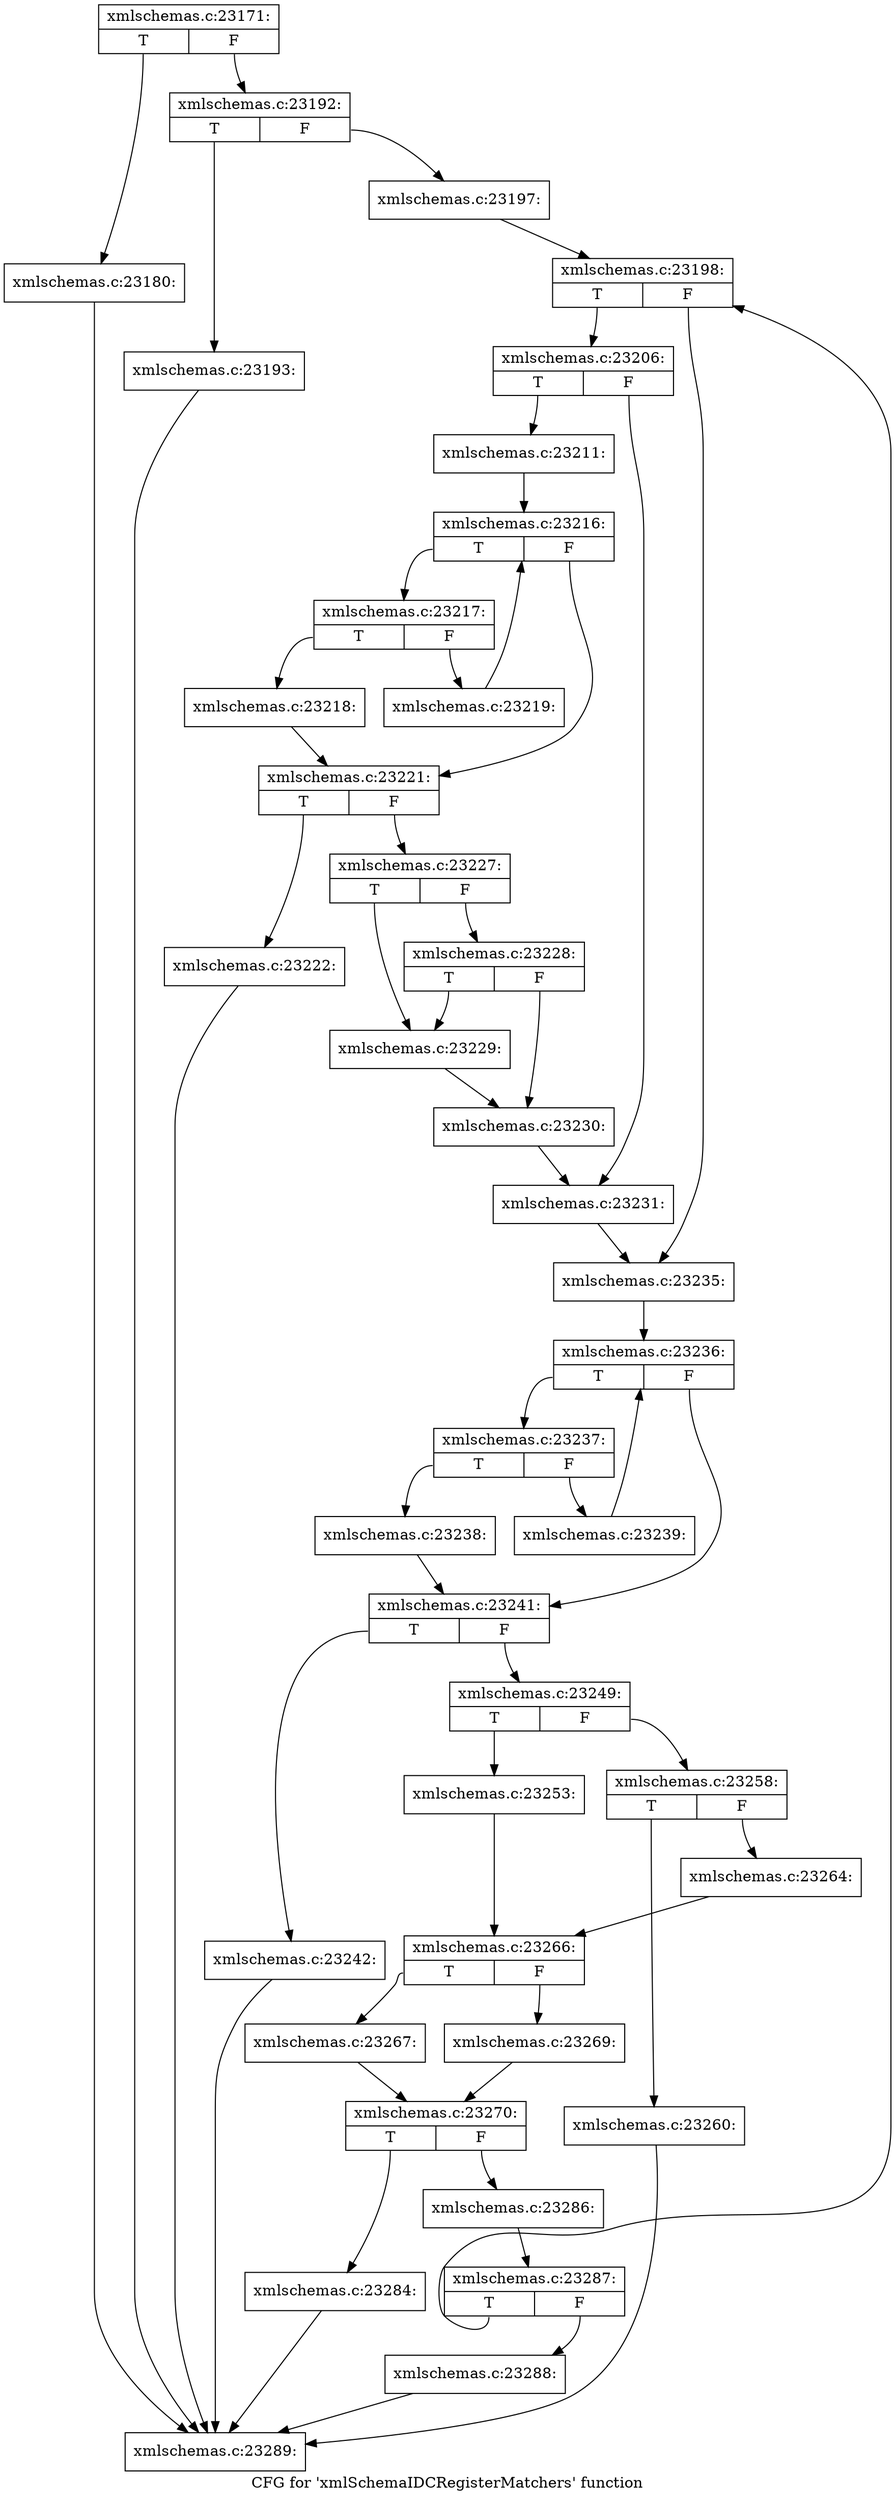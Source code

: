 digraph "CFG for 'xmlSchemaIDCRegisterMatchers' function" {
	label="CFG for 'xmlSchemaIDCRegisterMatchers' function";

	Node0x5521870 [shape=record,label="{xmlschemas.c:23171:|{<s0>T|<s1>F}}"];
	Node0x5521870:s0 -> Node0x552f960;
	Node0x5521870:s1 -> Node0x552f9b0;
	Node0x552f960 [shape=record,label="{xmlschemas.c:23180:}"];
	Node0x552f960 -> Node0x5521c90;
	Node0x552f9b0 [shape=record,label="{xmlschemas.c:23192:|{<s0>T|<s1>F}}"];
	Node0x552f9b0:s0 -> Node0x552fe40;
	Node0x552f9b0:s1 -> Node0x552fe90;
	Node0x552fe40 [shape=record,label="{xmlschemas.c:23193:}"];
	Node0x552fe40 -> Node0x5521c90;
	Node0x552fe90 [shape=record,label="{xmlschemas.c:23197:}"];
	Node0x552fe90 -> Node0x5530bd0;
	Node0x5530bd0 [shape=record,label="{xmlschemas.c:23198:|{<s0>T|<s1>F}}"];
	Node0x5530bd0:s0 -> Node0x5530f00;
	Node0x5530bd0:s1 -> Node0x5530f50;
	Node0x5530f00 [shape=record,label="{xmlschemas.c:23206:|{<s0>T|<s1>F}}"];
	Node0x5530f00:s0 -> Node0x5531740;
	Node0x5530f00:s1 -> Node0x5531790;
	Node0x5531740 [shape=record,label="{xmlschemas.c:23211:}"];
	Node0x5531740 -> Node0x5532090;
	Node0x5532090 [shape=record,label="{xmlschemas.c:23216:|{<s0>T|<s1>F}}"];
	Node0x5532090:s0 -> Node0x5532480;
	Node0x5532090:s1 -> Node0x55322b0;
	Node0x5532480 [shape=record,label="{xmlschemas.c:23217:|{<s0>T|<s1>F}}"];
	Node0x5532480:s0 -> Node0x5532640;
	Node0x5532480:s1 -> Node0x5532690;
	Node0x5532640 [shape=record,label="{xmlschemas.c:23218:}"];
	Node0x5532640 -> Node0x55322b0;
	Node0x5532690 [shape=record,label="{xmlschemas.c:23219:}"];
	Node0x5532690 -> Node0x5532090;
	Node0x55322b0 [shape=record,label="{xmlschemas.c:23221:|{<s0>T|<s1>F}}"];
	Node0x55322b0:s0 -> Node0x5532e20;
	Node0x55322b0:s1 -> Node0x5532e70;
	Node0x5532e20 [shape=record,label="{xmlschemas.c:23222:}"];
	Node0x5532e20 -> Node0x5521c90;
	Node0x5532e70 [shape=record,label="{xmlschemas.c:23227:|{<s0>T|<s1>F}}"];
	Node0x5532e70:s0 -> Node0x5533780;
	Node0x5532e70:s1 -> Node0x5533820;
	Node0x5533820 [shape=record,label="{xmlschemas.c:23228:|{<s0>T|<s1>F}}"];
	Node0x5533820:s0 -> Node0x5533780;
	Node0x5533820:s1 -> Node0x55337d0;
	Node0x5533780 [shape=record,label="{xmlschemas.c:23229:}"];
	Node0x5533780 -> Node0x55337d0;
	Node0x55337d0 [shape=record,label="{xmlschemas.c:23230:}"];
	Node0x55337d0 -> Node0x5531790;
	Node0x5531790 [shape=record,label="{xmlschemas.c:23231:}"];
	Node0x5531790 -> Node0x5530f50;
	Node0x5530f50 [shape=record,label="{xmlschemas.c:23235:}"];
	Node0x5530f50 -> Node0x5534a00;
	Node0x5534a00 [shape=record,label="{xmlschemas.c:23236:|{<s0>T|<s1>F}}"];
	Node0x5534a00:s0 -> Node0x5534df0;
	Node0x5534a00:s1 -> Node0x5534c20;
	Node0x5534df0 [shape=record,label="{xmlschemas.c:23237:|{<s0>T|<s1>F}}"];
	Node0x5534df0:s0 -> Node0x5534fb0;
	Node0x5534df0:s1 -> Node0x5535000;
	Node0x5534fb0 [shape=record,label="{xmlschemas.c:23238:}"];
	Node0x5534fb0 -> Node0x5534c20;
	Node0x5535000 [shape=record,label="{xmlschemas.c:23239:}"];
	Node0x5535000 -> Node0x5534a00;
	Node0x5534c20 [shape=record,label="{xmlschemas.c:23241:|{<s0>T|<s1>F}}"];
	Node0x5534c20:s0 -> Node0x5535790;
	Node0x5534c20:s1 -> Node0x55357e0;
	Node0x5535790 [shape=record,label="{xmlschemas.c:23242:}"];
	Node0x5535790 -> Node0x5521c90;
	Node0x55357e0 [shape=record,label="{xmlschemas.c:23249:|{<s0>T|<s1>F}}"];
	Node0x55357e0:s0 -> Node0x5535f20;
	Node0x55357e0:s1 -> Node0x5535fc0;
	Node0x5535f20 [shape=record,label="{xmlschemas.c:23253:}"];
	Node0x5535f20 -> Node0x5535f70;
	Node0x5535fc0 [shape=record,label="{xmlschemas.c:23258:|{<s0>T|<s1>F}}"];
	Node0x5535fc0:s0 -> Node0x5537110;
	Node0x5535fc0:s1 -> Node0x5537160;
	Node0x5537110 [shape=record,label="{xmlschemas.c:23260:}"];
	Node0x5537110 -> Node0x5521c90;
	Node0x5537160 [shape=record,label="{xmlschemas.c:23264:}"];
	Node0x5537160 -> Node0x5535f70;
	Node0x5535f70 [shape=record,label="{xmlschemas.c:23266:|{<s0>T|<s1>F}}"];
	Node0x5535f70:s0 -> Node0x5537de0;
	Node0x5535f70:s1 -> Node0x5537e80;
	Node0x5537de0 [shape=record,label="{xmlschemas.c:23267:}"];
	Node0x5537de0 -> Node0x5537e30;
	Node0x5537e80 [shape=record,label="{xmlschemas.c:23269:}"];
	Node0x5537e80 -> Node0x5537e30;
	Node0x5537e30 [shape=record,label="{xmlschemas.c:23270:|{<s0>T|<s1>F}}"];
	Node0x5537e30:s0 -> Node0x55397f0;
	Node0x5537e30:s1 -> Node0x5539840;
	Node0x55397f0 [shape=record,label="{xmlschemas.c:23284:}"];
	Node0x55397f0 -> Node0x5521c90;
	Node0x5539840 [shape=record,label="{xmlschemas.c:23286:}"];
	Node0x5539840 -> Node0x5530b80;
	Node0x5530b80 [shape=record,label="{xmlschemas.c:23287:|{<s0>T|<s1>F}}"];
	Node0x5530b80:s0 -> Node0x5530bd0;
	Node0x5530b80:s1 -> Node0x5530b30;
	Node0x5530b30 [shape=record,label="{xmlschemas.c:23288:}"];
	Node0x5530b30 -> Node0x5521c90;
	Node0x5521c90 [shape=record,label="{xmlschemas.c:23289:}"];
}
